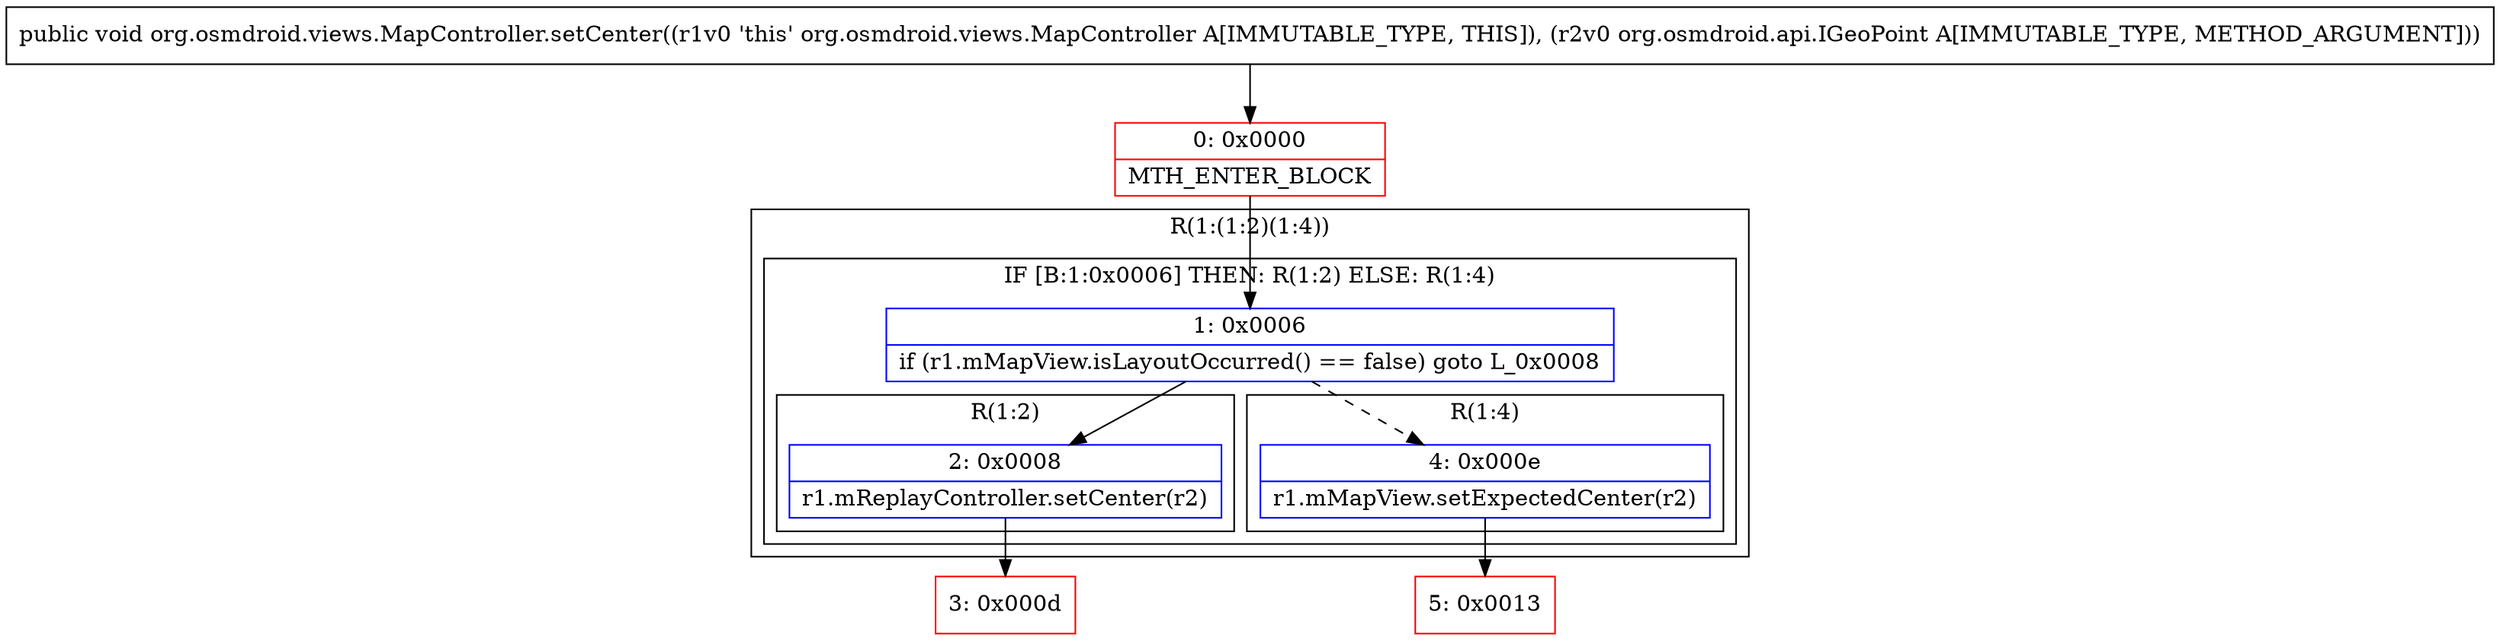 digraph "CFG fororg.osmdroid.views.MapController.setCenter(Lorg\/osmdroid\/api\/IGeoPoint;)V" {
subgraph cluster_Region_424359655 {
label = "R(1:(1:2)(1:4))";
node [shape=record,color=blue];
subgraph cluster_IfRegion_195199478 {
label = "IF [B:1:0x0006] THEN: R(1:2) ELSE: R(1:4)";
node [shape=record,color=blue];
Node_1 [shape=record,label="{1\:\ 0x0006|if (r1.mMapView.isLayoutOccurred() == false) goto L_0x0008\l}"];
subgraph cluster_Region_773888273 {
label = "R(1:2)";
node [shape=record,color=blue];
Node_2 [shape=record,label="{2\:\ 0x0008|r1.mReplayController.setCenter(r2)\l}"];
}
subgraph cluster_Region_1712562309 {
label = "R(1:4)";
node [shape=record,color=blue];
Node_4 [shape=record,label="{4\:\ 0x000e|r1.mMapView.setExpectedCenter(r2)\l}"];
}
}
}
Node_0 [shape=record,color=red,label="{0\:\ 0x0000|MTH_ENTER_BLOCK\l}"];
Node_3 [shape=record,color=red,label="{3\:\ 0x000d}"];
Node_5 [shape=record,color=red,label="{5\:\ 0x0013}"];
MethodNode[shape=record,label="{public void org.osmdroid.views.MapController.setCenter((r1v0 'this' org.osmdroid.views.MapController A[IMMUTABLE_TYPE, THIS]), (r2v0 org.osmdroid.api.IGeoPoint A[IMMUTABLE_TYPE, METHOD_ARGUMENT])) }"];
MethodNode -> Node_0;
Node_1 -> Node_2;
Node_1 -> Node_4[style=dashed];
Node_2 -> Node_3;
Node_4 -> Node_5;
Node_0 -> Node_1;
}

